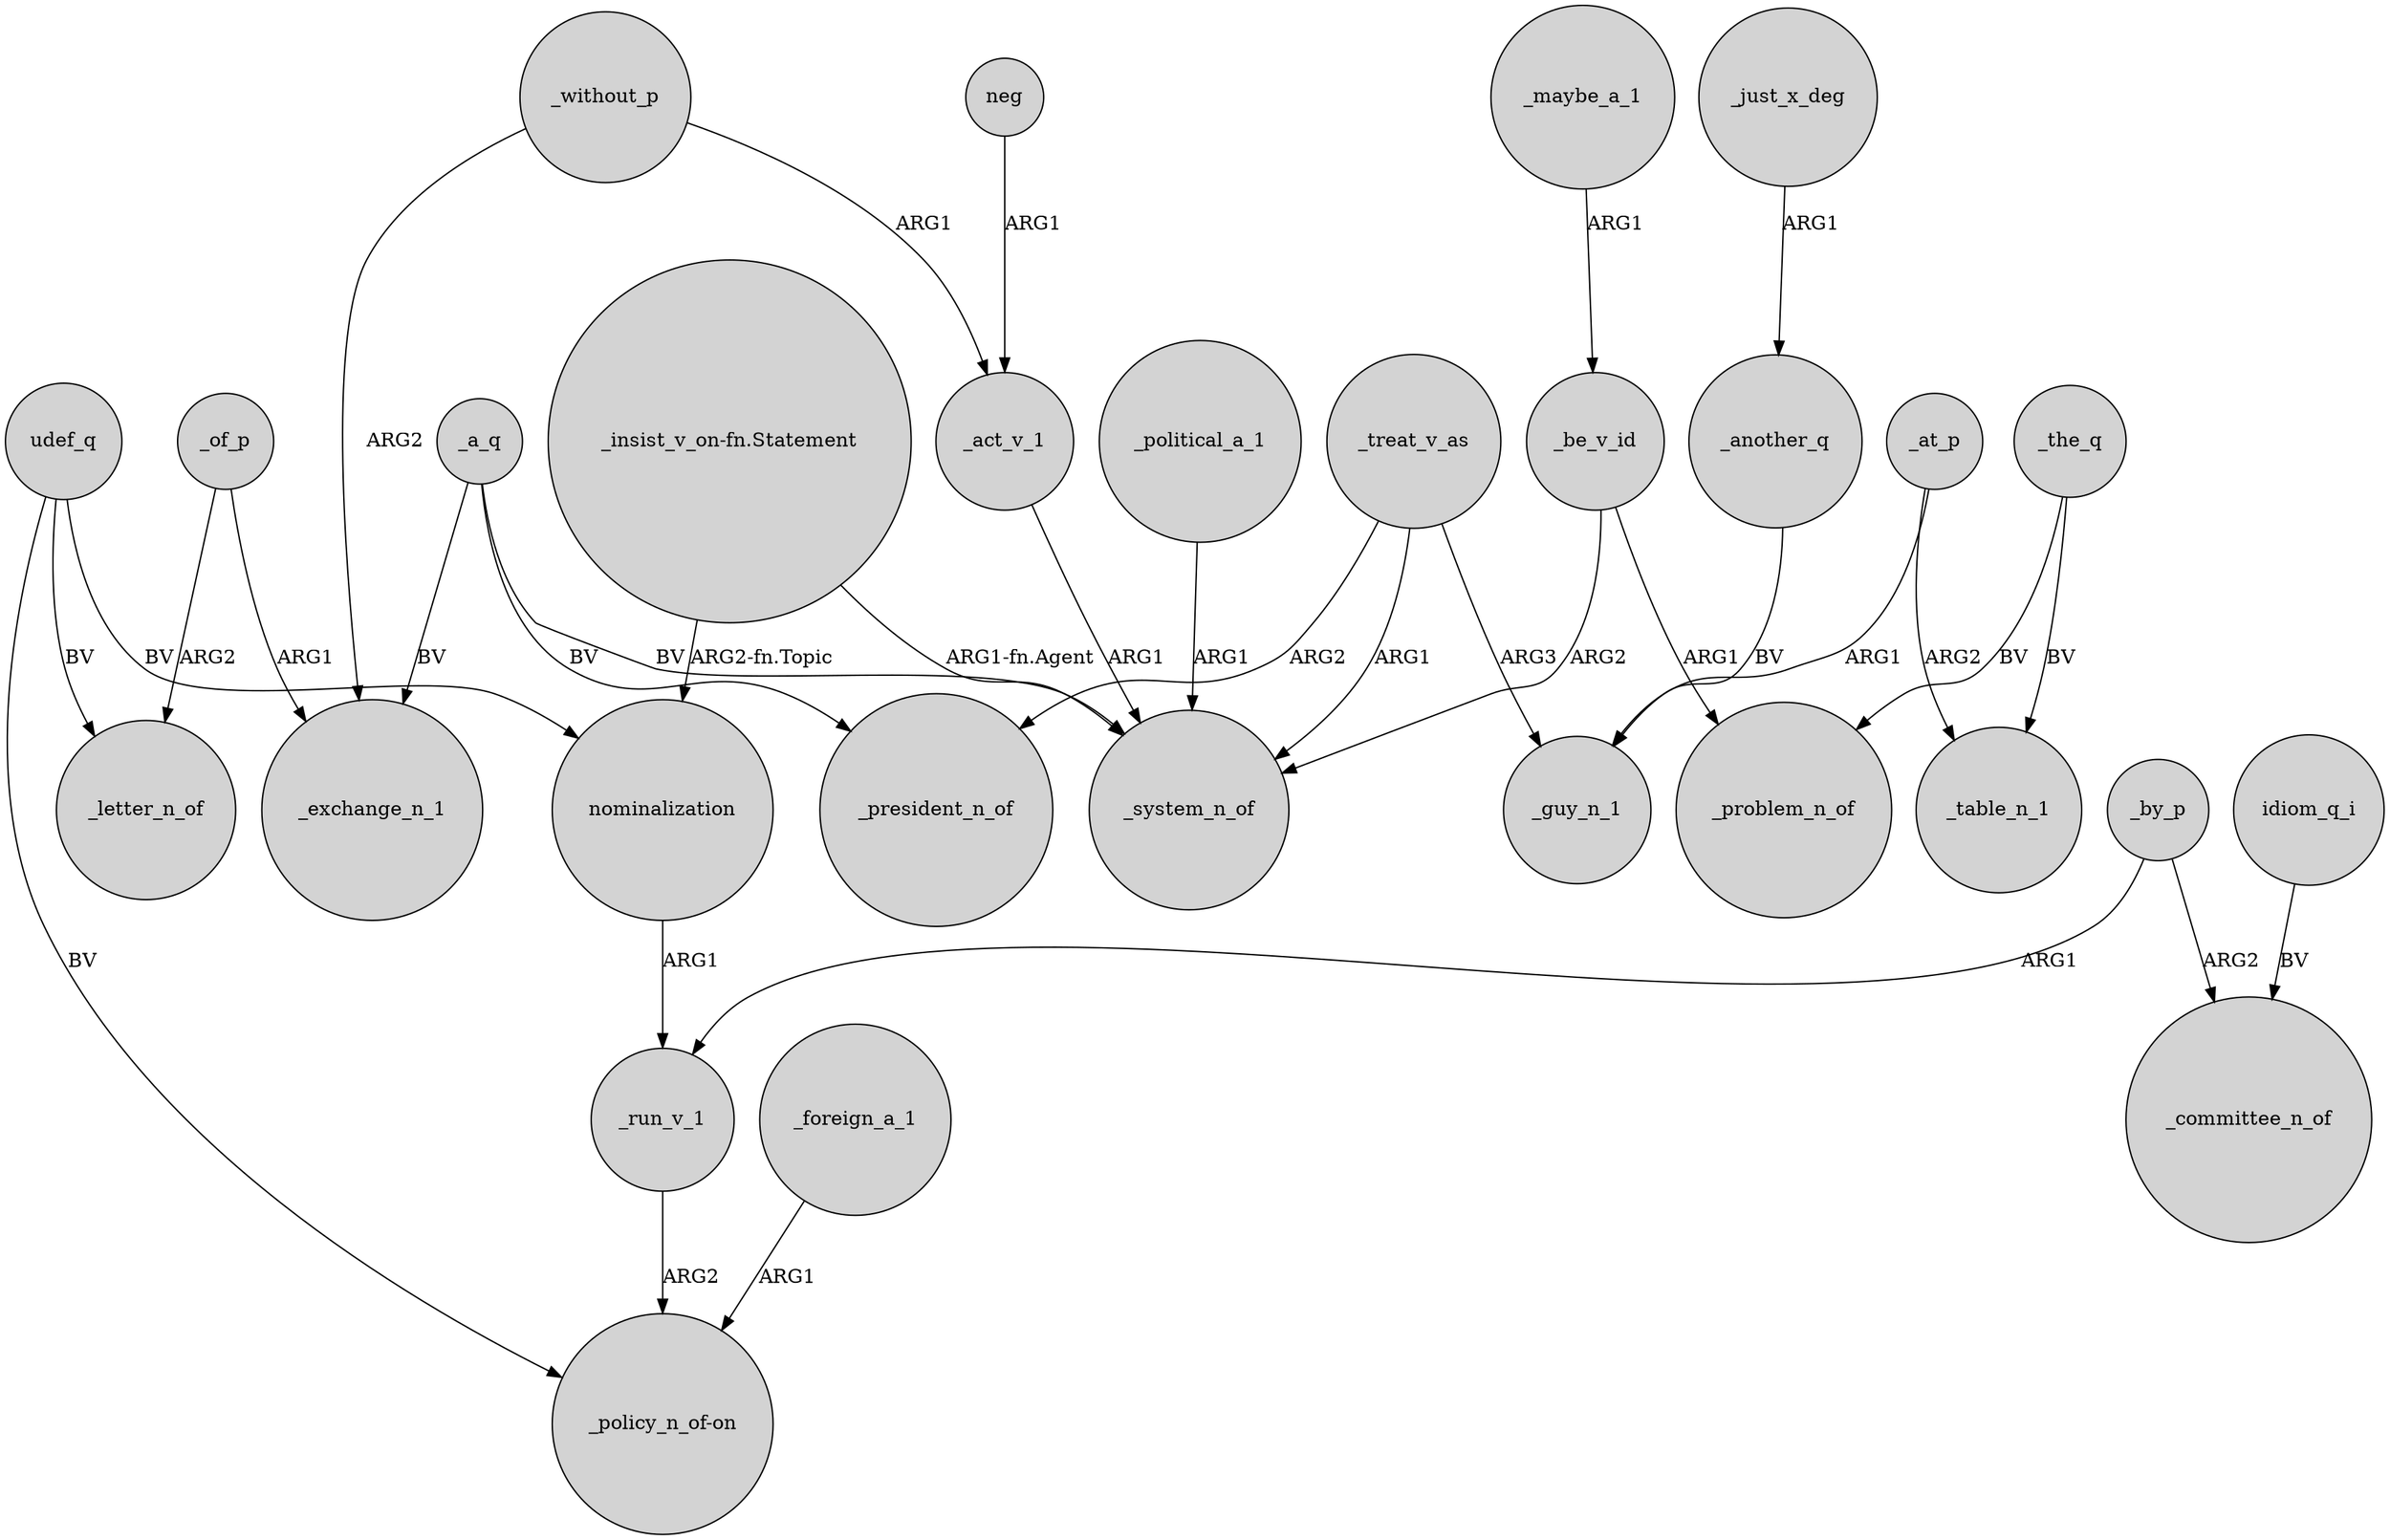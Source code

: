 digraph {
	node [shape=circle style=filled]
	_without_p -> _act_v_1 [label=ARG1]
	"_insist_v_on-fn.Statement" -> _system_n_of [label="ARG1-fn.Agent"]
	neg -> _act_v_1 [label=ARG1]
	_of_p -> _exchange_n_1 [label=ARG1]
	udef_q -> _letter_n_of [label=BV]
	_just_x_deg -> _another_q [label=ARG1]
	_another_q -> _guy_n_1 [label=BV]
	_the_q -> _problem_n_of [label=BV]
	_by_p -> _run_v_1 [label=ARG1]
	_maybe_a_1 -> _be_v_id [label=ARG1]
	_a_q -> _exchange_n_1 [label=BV]
	_the_q -> _table_n_1 [label=BV]
	_treat_v_as -> _system_n_of [label=ARG1]
	udef_q -> "_policy_n_of-on" [label=BV]
	_at_p -> _table_n_1 [label=ARG2]
	"_insist_v_on-fn.Statement" -> nominalization [label="ARG2-fn.Topic"]
	_be_v_id -> _system_n_of [label=ARG2]
	idiom_q_i -> _committee_n_of [label=BV]
	_without_p -> _exchange_n_1 [label=ARG2]
	nominalization -> _run_v_1 [label=ARG1]
	_of_p -> _letter_n_of [label=ARG2]
	_foreign_a_1 -> "_policy_n_of-on" [label=ARG1]
	_treat_v_as -> _guy_n_1 [label=ARG3]
	_by_p -> _committee_n_of [label=ARG2]
	udef_q -> nominalization [label=BV]
	_a_q -> _president_n_of [label=BV]
	_a_q -> _system_n_of [label=BV]
	_act_v_1 -> _system_n_of [label=ARG1]
	_treat_v_as -> _president_n_of [label=ARG2]
	_be_v_id -> _problem_n_of [label=ARG1]
	_political_a_1 -> _system_n_of [label=ARG1]
	_run_v_1 -> "_policy_n_of-on" [label=ARG2]
	_at_p -> _guy_n_1 [label=ARG1]
}
